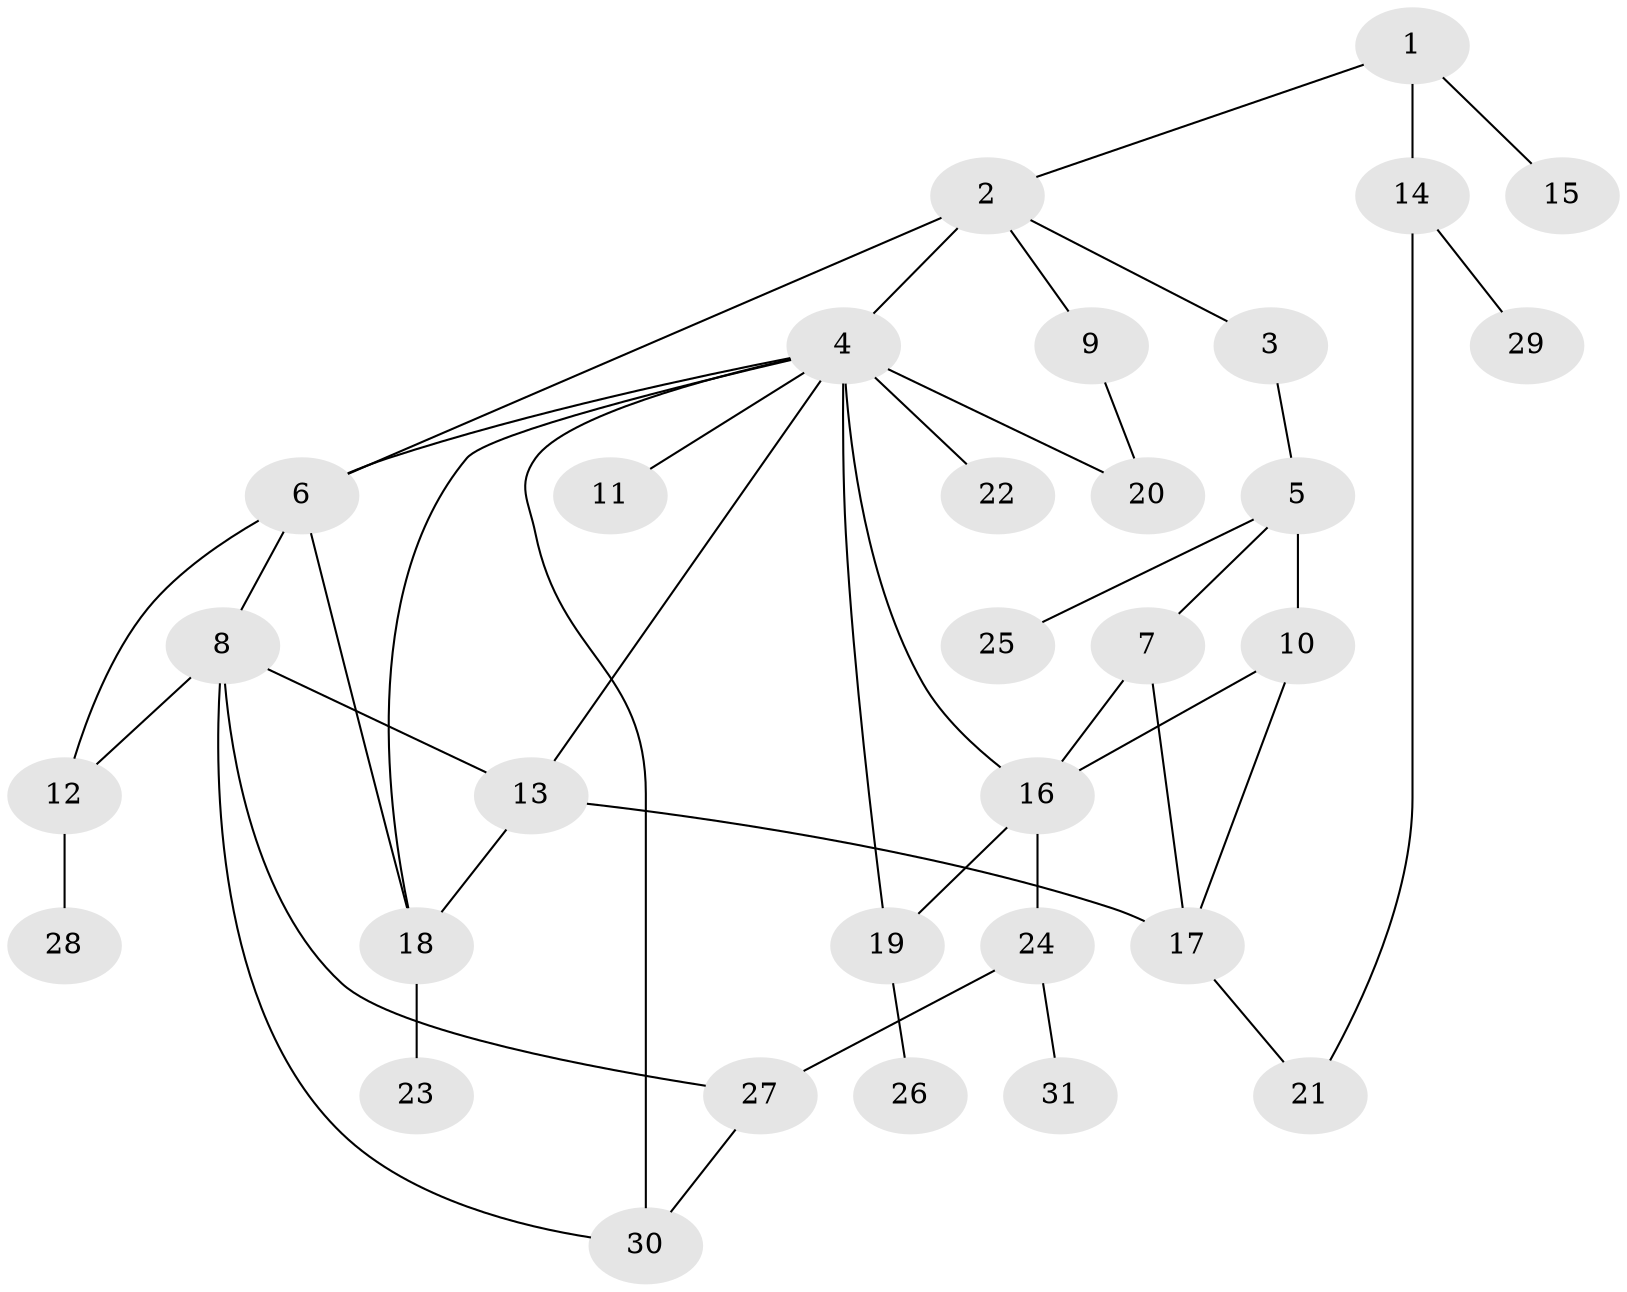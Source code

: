 // original degree distribution, {3: 0.22, 6: 0.04, 2: 0.28, 4: 0.12, 5: 0.1, 1: 0.24}
// Generated by graph-tools (version 1.1) at 2025/49/03/04/25 22:49:14]
// undirected, 31 vertices, 45 edges
graph export_dot {
  node [color=gray90,style=filled];
  1;
  2;
  3;
  4;
  5;
  6;
  7;
  8;
  9;
  10;
  11;
  12;
  13;
  14;
  15;
  16;
  17;
  18;
  19;
  20;
  21;
  22;
  23;
  24;
  25;
  26;
  27;
  28;
  29;
  30;
  31;
  1 -- 2 [weight=1.0];
  1 -- 14 [weight=1.0];
  1 -- 15 [weight=1.0];
  2 -- 3 [weight=1.0];
  2 -- 4 [weight=2.0];
  2 -- 6 [weight=1.0];
  2 -- 9 [weight=1.0];
  3 -- 5 [weight=1.0];
  4 -- 6 [weight=1.0];
  4 -- 11 [weight=1.0];
  4 -- 13 [weight=1.0];
  4 -- 16 [weight=1.0];
  4 -- 18 [weight=1.0];
  4 -- 19 [weight=1.0];
  4 -- 20 [weight=2.0];
  4 -- 22 [weight=1.0];
  4 -- 30 [weight=1.0];
  5 -- 7 [weight=1.0];
  5 -- 10 [weight=1.0];
  5 -- 25 [weight=1.0];
  6 -- 8 [weight=1.0];
  6 -- 12 [weight=1.0];
  6 -- 18 [weight=1.0];
  7 -- 16 [weight=1.0];
  7 -- 17 [weight=1.0];
  8 -- 12 [weight=1.0];
  8 -- 13 [weight=1.0];
  8 -- 27 [weight=1.0];
  8 -- 30 [weight=1.0];
  9 -- 20 [weight=1.0];
  10 -- 16 [weight=1.0];
  10 -- 17 [weight=1.0];
  12 -- 28 [weight=1.0];
  13 -- 17 [weight=2.0];
  13 -- 18 [weight=1.0];
  14 -- 21 [weight=1.0];
  14 -- 29 [weight=1.0];
  16 -- 19 [weight=1.0];
  16 -- 24 [weight=1.0];
  17 -- 21 [weight=1.0];
  18 -- 23 [weight=1.0];
  19 -- 26 [weight=1.0];
  24 -- 27 [weight=1.0];
  24 -- 31 [weight=1.0];
  27 -- 30 [weight=1.0];
}
